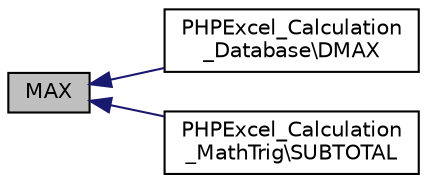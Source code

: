 digraph "MAX"
{
  edge [fontname="Helvetica",fontsize="10",labelfontname="Helvetica",labelfontsize="10"];
  node [fontname="Helvetica",fontsize="10",shape=record];
  rankdir="LR";
  Node210 [label="MAX",height=0.2,width=0.4,color="black", fillcolor="grey75", style="filled", fontcolor="black"];
  Node210 -> Node211 [dir="back",color="midnightblue",fontsize="10",style="solid",fontname="Helvetica"];
  Node211 [label="PHPExcel_Calculation\l_Database\\DMAX",height=0.2,width=0.4,color="black", fillcolor="white", style="filled",URL="$class_p_h_p_excel___calculation___database.html#aff52b24c57b4f33b0626b3fd1f84398d"];
  Node210 -> Node212 [dir="back",color="midnightblue",fontsize="10",style="solid",fontname="Helvetica"];
  Node212 [label="PHPExcel_Calculation\l_MathTrig\\SUBTOTAL",height=0.2,width=0.4,color="black", fillcolor="white", style="filled",URL="$class_p_h_p_excel___calculation___math_trig.html#a2cd50b7ac6e844f6edc43ee7138a6d3c"];
}
